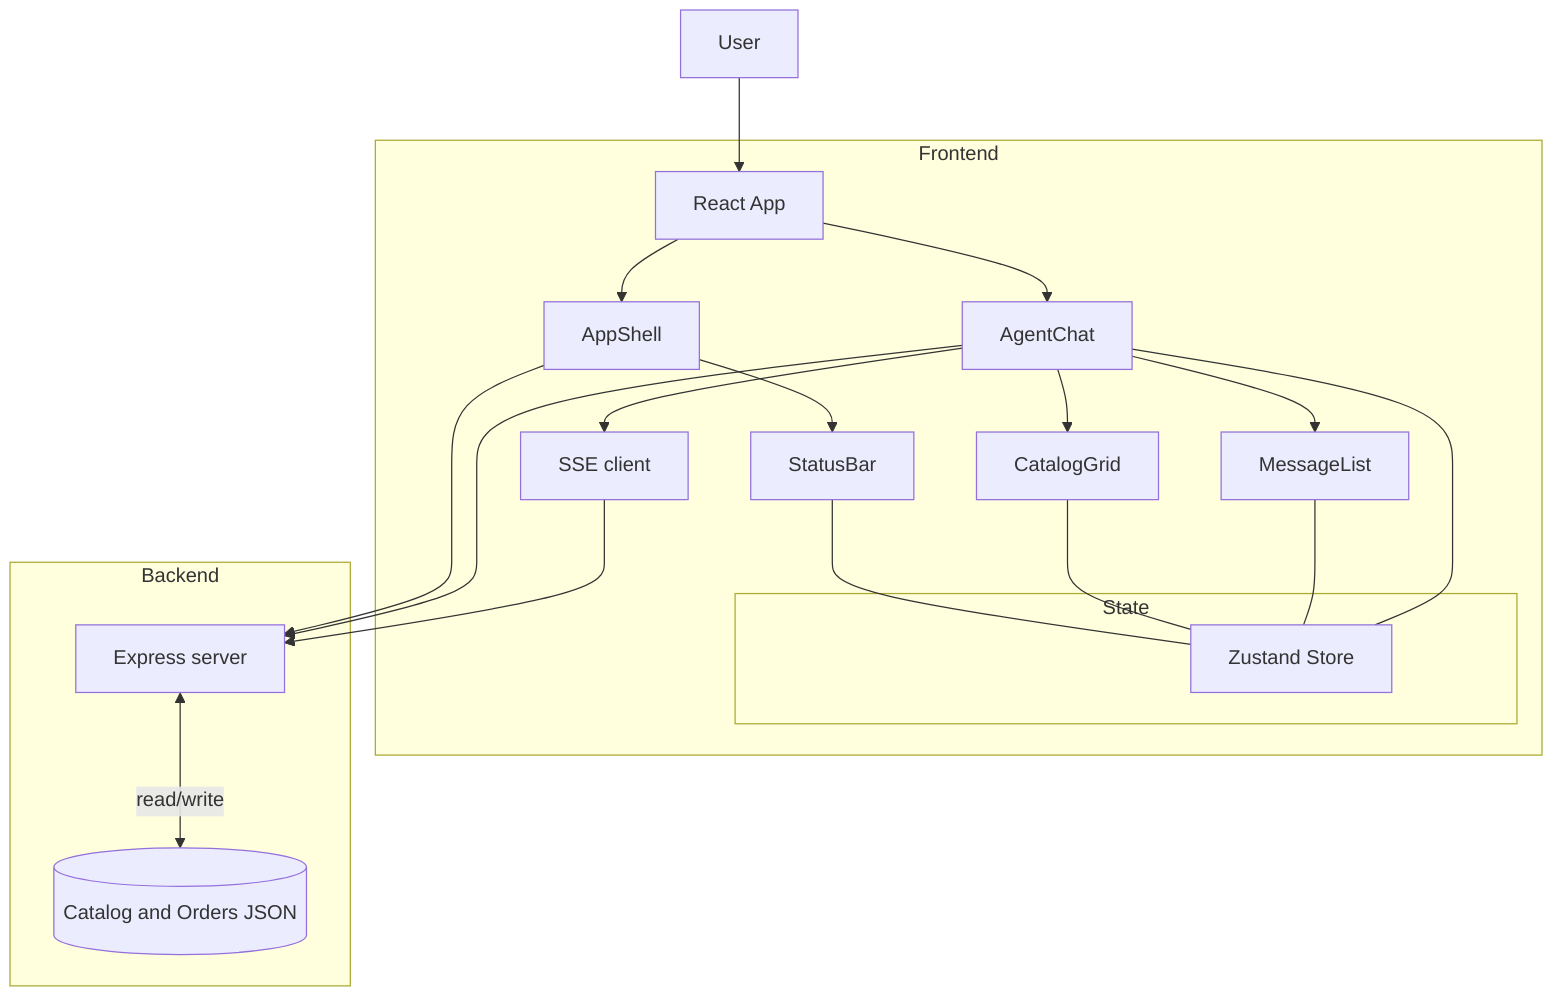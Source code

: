 graph TD
  U[User] --> UI[React App]
  subgraph Frontend
    UI --> AC[AgentChat]
    AC --> SSE[SSE client]
    AC --> ML[MessageList]
    AC --> CG[CatalogGrid]
    UI --> AS[AppShell]
    AS --> SB[StatusBar]
    subgraph State
      ZS[Zustand Store]
    end
    AC --- ZS
    ML --- ZS
    CG --- ZS
    SB --- ZS
  end
  subgraph Backend
    SV[Express server]
    DATA[(Catalog and Orders JSON)]
    SV <-- read/write --> DATA
  end
  SSE --> SV
  AC --> SV
  AS --> SV